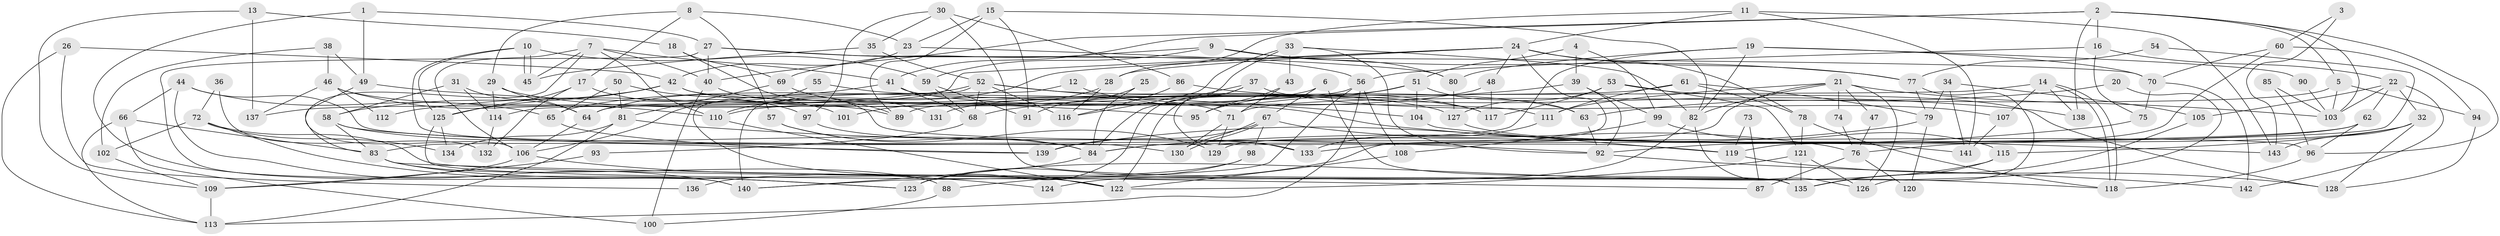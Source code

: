 // Generated by graph-tools (version 1.1) at 2025/50/03/09/25 03:50:07]
// undirected, 143 vertices, 286 edges
graph export_dot {
graph [start="1"]
  node [color=gray90,style=filled];
  1;
  2;
  3;
  4;
  5;
  6;
  7;
  8;
  9;
  10;
  11;
  12;
  13;
  14;
  15;
  16;
  17;
  18;
  19;
  20;
  21;
  22;
  23;
  24;
  25;
  26;
  27;
  28;
  29;
  30;
  31;
  32;
  33;
  34;
  35;
  36;
  37;
  38;
  39;
  40;
  41;
  42;
  43;
  44;
  45;
  46;
  47;
  48;
  49;
  50;
  51;
  52;
  53;
  54;
  55;
  56;
  57;
  58;
  59;
  60;
  61;
  62;
  63;
  64;
  65;
  66;
  67;
  68;
  69;
  70;
  71;
  72;
  73;
  74;
  75;
  76;
  77;
  78;
  79;
  80;
  81;
  82;
  83;
  84;
  85;
  86;
  87;
  88;
  89;
  90;
  91;
  92;
  93;
  94;
  95;
  96;
  97;
  98;
  99;
  100;
  101;
  102;
  103;
  104;
  105;
  106;
  107;
  108;
  109;
  110;
  111;
  112;
  113;
  114;
  115;
  116;
  117;
  118;
  119;
  120;
  121;
  122;
  123;
  124;
  125;
  126;
  127;
  128;
  129;
  130;
  131;
  132;
  133;
  134;
  135;
  136;
  137;
  138;
  139;
  140;
  141;
  142;
  143;
  1 -- 27;
  1 -- 123;
  1 -- 49;
  2 -- 41;
  2 -- 96;
  2 -- 5;
  2 -- 16;
  2 -- 40;
  2 -- 103;
  2 -- 138;
  3 -- 143;
  3 -- 60;
  4 -- 99;
  4 -- 39;
  4 -- 51;
  5 -- 103;
  5 -- 71;
  5 -- 94;
  6 -- 135;
  6 -- 110;
  6 -- 67;
  7 -- 110;
  7 -- 40;
  7 -- 41;
  7 -- 45;
  7 -- 83;
  7 -- 106;
  8 -- 17;
  8 -- 57;
  8 -- 23;
  8 -- 29;
  9 -- 77;
  9 -- 80;
  9 -- 59;
  9 -- 69;
  10 -- 45;
  10 -- 45;
  10 -- 59;
  10 -- 125;
  10 -- 130;
  11 -- 24;
  11 -- 141;
  11 -- 28;
  11 -- 143;
  12 -- 140;
  12 -- 117;
  13 -- 109;
  13 -- 18;
  13 -- 137;
  14 -- 118;
  14 -- 118;
  14 -- 64;
  14 -- 107;
  14 -- 138;
  15 -- 82;
  15 -- 89;
  15 -- 23;
  15 -- 91;
  16 -- 22;
  16 -- 56;
  16 -- 75;
  17 -- 97;
  17 -- 125;
  17 -- 132;
  18 -- 89;
  18 -- 69;
  19 -- 82;
  19 -- 83;
  19 -- 70;
  19 -- 80;
  19 -- 90;
  20 -- 126;
  20 -- 63;
  21 -- 103;
  21 -- 84;
  21 -- 47;
  21 -- 74;
  21 -- 82;
  21 -- 111;
  21 -- 126;
  22 -- 32;
  22 -- 62;
  22 -- 103;
  22 -- 105;
  22 -- 142;
  23 -- 42;
  23 -- 80;
  24 -- 110;
  24 -- 78;
  24 -- 28;
  24 -- 48;
  24 -- 77;
  24 -- 88;
  24 -- 114;
  25 -- 84;
  25 -- 91;
  26 -- 113;
  26 -- 42;
  26 -- 136;
  27 -- 56;
  27 -- 70;
  27 -- 40;
  27 -- 140;
  28 -- 101;
  28 -- 116;
  29 -- 127;
  29 -- 64;
  29 -- 114;
  30 -- 135;
  30 -- 86;
  30 -- 35;
  30 -- 97;
  31 -- 114;
  31 -- 58;
  31 -- 64;
  32 -- 115;
  32 -- 143;
  32 -- 76;
  32 -- 128;
  33 -- 92;
  33 -- 82;
  33 -- 43;
  33 -- 116;
  33 -- 123;
  34 -- 141;
  34 -- 105;
  34 -- 79;
  35 -- 45;
  35 -- 52;
  36 -- 72;
  36 -- 132;
  37 -- 122;
  37 -- 133;
  37 -- 84;
  37 -- 107;
  38 -- 49;
  38 -- 102;
  38 -- 46;
  39 -- 92;
  39 -- 68;
  39 -- 99;
  40 -- 96;
  40 -- 100;
  41 -- 64;
  41 -- 68;
  41 -- 143;
  42 -- 63;
  42 -- 58;
  42 -- 111;
  42 -- 125;
  43 -- 71;
  43 -- 95;
  44 -- 140;
  44 -- 119;
  44 -- 65;
  44 -- 66;
  46 -- 137;
  46 -- 89;
  46 -- 110;
  46 -- 112;
  47 -- 76;
  48 -- 65;
  48 -- 117;
  49 -- 106;
  49 -- 95;
  50 -- 81;
  50 -- 65;
  50 -- 101;
  51 -- 95;
  51 -- 63;
  51 -- 104;
  51 -- 131;
  52 -- 116;
  52 -- 68;
  52 -- 104;
  52 -- 112;
  52 -- 117;
  52 -- 122;
  53 -- 121;
  53 -- 117;
  53 -- 127;
  53 -- 128;
  54 -- 119;
  54 -- 77;
  55 -- 71;
  55 -- 106;
  56 -- 140;
  56 -- 108;
  56 -- 113;
  56 -- 137;
  57 -- 84;
  57 -- 129;
  58 -- 83;
  58 -- 84;
  58 -- 139;
  59 -- 68;
  59 -- 91;
  60 -- 70;
  60 -- 94;
  60 -- 129;
  61 -- 111;
  61 -- 79;
  61 -- 78;
  61 -- 89;
  62 -- 92;
  62 -- 96;
  62 -- 133;
  63 -- 92;
  64 -- 106;
  65 -- 139;
  66 -- 83;
  66 -- 100;
  66 -- 113;
  67 -- 130;
  67 -- 130;
  67 -- 76;
  67 -- 98;
  67 -- 139;
  68 -- 93;
  69 -- 81;
  69 -- 131;
  70 -- 75;
  70 -- 142;
  71 -- 130;
  71 -- 129;
  72 -- 123;
  72 -- 118;
  72 -- 102;
  72 -- 134;
  73 -- 87;
  73 -- 119;
  74 -- 76;
  75 -- 84;
  76 -- 87;
  76 -- 120;
  77 -- 79;
  77 -- 135;
  78 -- 121;
  78 -- 118;
  79 -- 139;
  79 -- 120;
  80 -- 127;
  81 -- 113;
  81 -- 134;
  81 -- 92;
  82 -- 126;
  82 -- 124;
  83 -- 88;
  83 -- 87;
  83 -- 122;
  84 -- 140;
  85 -- 103;
  85 -- 96;
  86 -- 138;
  86 -- 116;
  88 -- 100;
  90 -- 103;
  92 -- 142;
  93 -- 109;
  94 -- 128;
  96 -- 118;
  97 -- 133;
  98 -- 123;
  98 -- 136;
  99 -- 108;
  99 -- 115;
  102 -- 109;
  104 -- 119;
  105 -- 135;
  106 -- 109;
  106 -- 124;
  107 -- 141;
  108 -- 122;
  109 -- 113;
  110 -- 122;
  111 -- 133;
  114 -- 132;
  115 -- 135;
  115 -- 123;
  119 -- 128;
  121 -- 135;
  121 -- 122;
  121 -- 126;
  125 -- 134;
  125 -- 135;
  127 -- 141;
}
